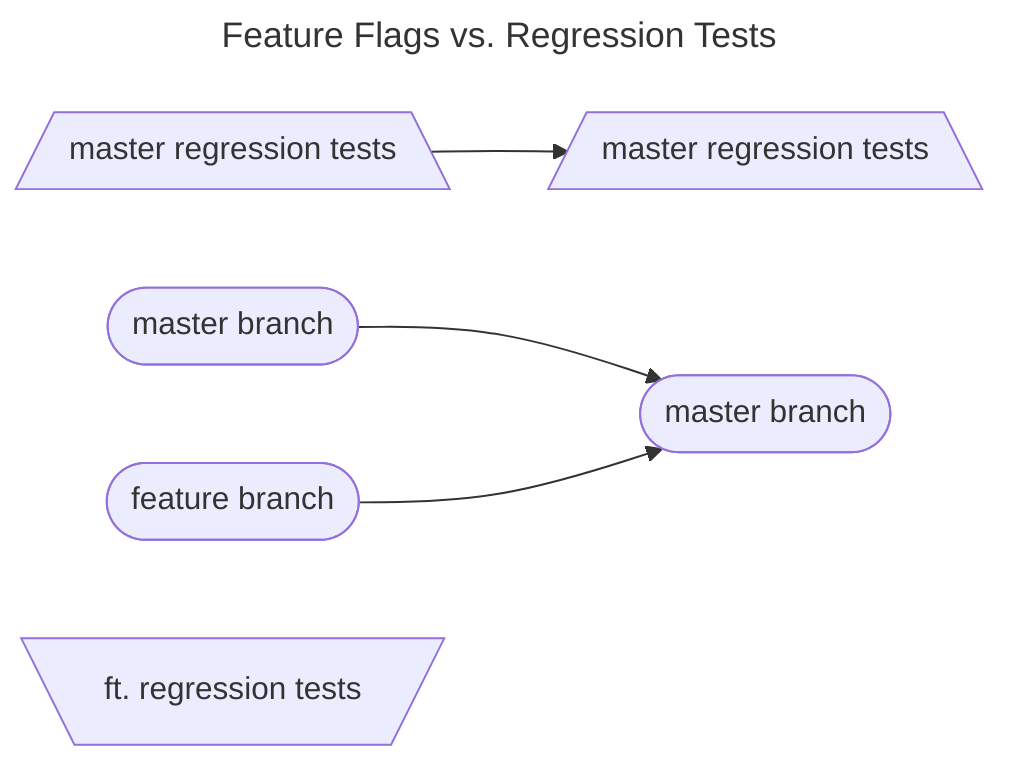 ---
title: Feature Flags vs. Regression Tests
---
flowchart LR

    A[/master regression tests\] --> C[/master regression tests\]
    id1([master branch]) --> id3([master branch])
    id2([feature branch]) --> id3([master branch])
    B[\ft. regression tests/]